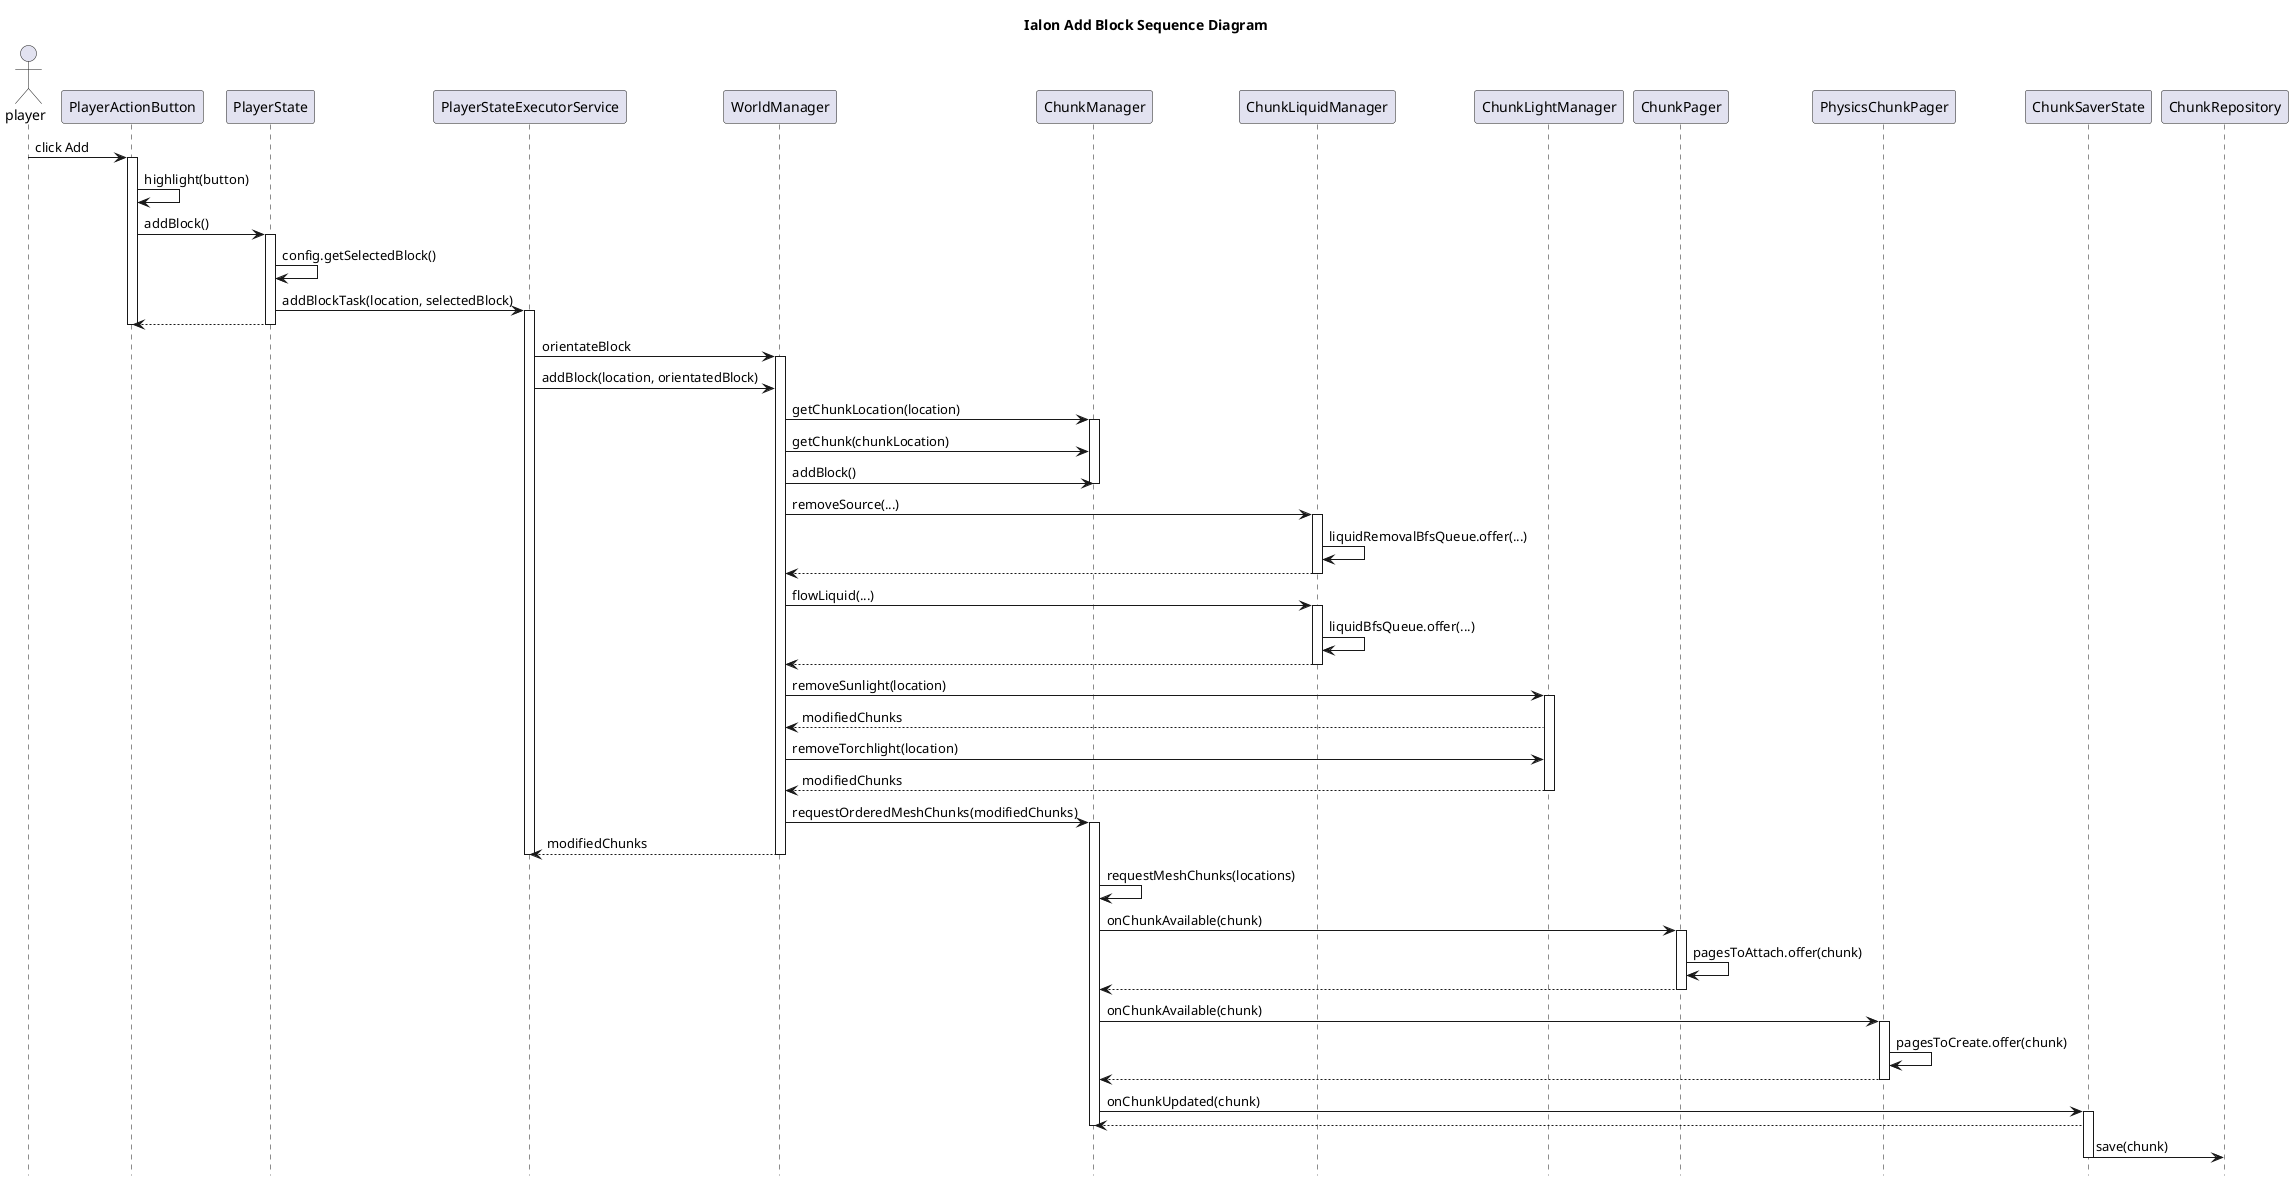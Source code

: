 @startuml
title Ialon Add Block Sequence Diagram

hide footbox

actor player

player -> PlayerActionButton : click Add
activate PlayerActionButton
PlayerActionButton -> PlayerActionButton: highlight(button)
PlayerActionButton -> PlayerState: addBlock()
activate PlayerState
PlayerState -> PlayerState: config.getSelectedBlock()
PlayerState -> PlayerStateExecutorService: addBlockTask(location, selectedBlock)
activate PlayerStateExecutorService
PlayerActionButton <-- PlayerState
deactivate PlayerActionButton
deactivate PlayerState

PlayerStateExecutorService -> WorldManager: orientateBlock
activate WorldManager
PlayerStateExecutorService -> WorldManager: addBlock(location, orientatedBlock)
WorldManager -> ChunkManager: getChunkLocation(location)
activate ChunkManager
WorldManager -> ChunkManager: getChunk(chunkLocation)
WorldManager -> ChunkManager: addBlock()
deactivate ChunkManager

WorldManager -> ChunkLiquidManager: removeSource(...)
activate ChunkLiquidManager
ChunkLiquidManager -> ChunkLiquidManager: liquidRemovalBfsQueue.offer(...)
WorldManager <-- ChunkLiquidManager
deactivate ChunkLiquidManager

WorldManager -> ChunkLiquidManager: flowLiquid(...)
activate ChunkLiquidManager
ChunkLiquidManager -> ChunkLiquidManager: liquidBfsQueue.offer(...)
WorldManager <-- ChunkLiquidManager
deactivate ChunkLiquidManager

WorldManager -> ChunkLightManager: removeSunlight(location)
activate ChunkLightManager
WorldManager <-- ChunkLightManager: modifiedChunks
WorldManager -> ChunkLightManager: removeTorchlight(location)
WorldManager <-- ChunkLightManager: modifiedChunks
deactivate ChunkLightManager
WorldManager -> ChunkManager: requestOrderedMeshChunks(modifiedChunks)
activate ChunkManager
WorldManager --> PlayerStateExecutorService: modifiedChunks
deactivate PlayerStateExecutorService
deactivate WorldManager
ChunkManager -> ChunkManager: requestMeshChunks(locations)
ChunkManager -> ChunkPager: onChunkAvailable(chunk)
activate ChunkPager
ChunkPager -> ChunkPager: pagesToAttach.offer(chunk)
ChunkManager <-- ChunkPager
deactivate ChunkPager
ChunkManager -> PhysicsChunkPager: onChunkAvailable(chunk)
activate PhysicsChunkPager
PhysicsChunkPager -> PhysicsChunkPager: pagesToCreate.offer(chunk)
ChunkManager <-- PhysicsChunkPager
deactivate PhysicsChunkPager
ChunkManager -> ChunkSaverState++: onChunkUpdated(chunk)
ChunkManager <-- ChunkSaverState
deactivate ChunkManager
ChunkSaverState -> ChunkRepository--: save(chunk)

@enduml